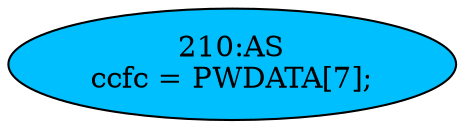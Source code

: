 strict digraph "" {
	node [label="\N"];
	"210:AS"	 [ast="<pyverilog.vparser.ast.Assign object at 0x7fea05ff5490>",
		def_var="['ccfc']",
		fillcolor=deepskyblue,
		label="210:AS
ccfc = PWDATA[7];",
		statements="[]",
		style=filled,
		typ=Assign,
		use_var="['PWDATA']"];
}
